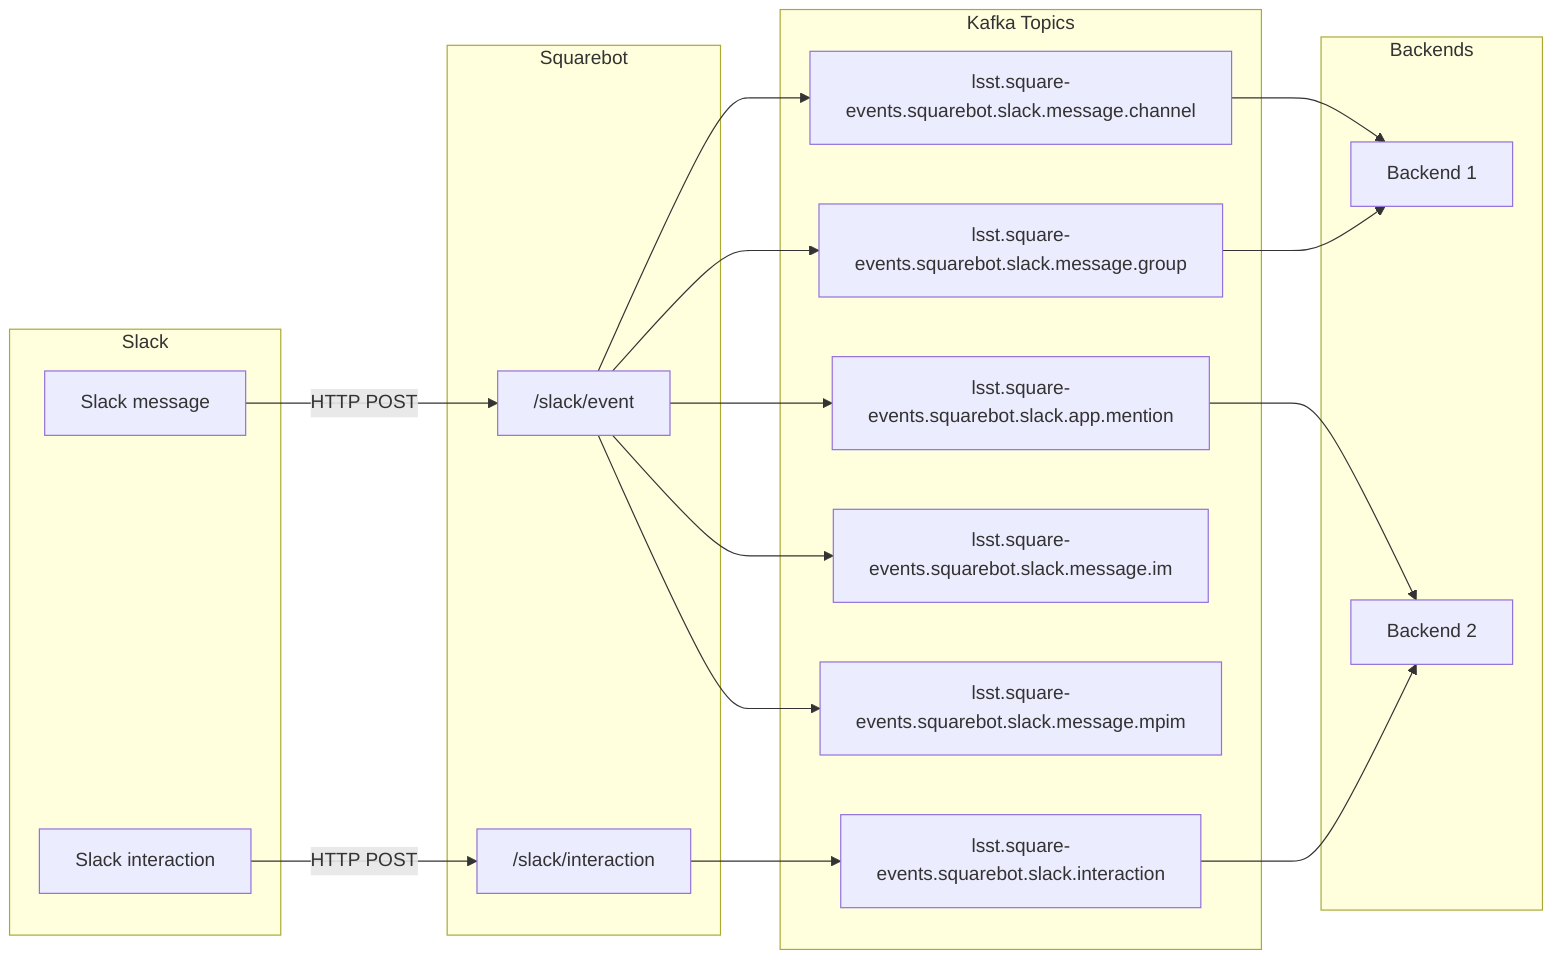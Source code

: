 flowchart LR
    subgraph Slack
    message[Slack message]
    interaction[Slack interaction]
    end
    subgraph sqrbot ["Squarebot"]
    eventapi["/slack/event"]
    interactionapi["/slack/interaction"]
    message -->|HTTP POST| eventapi
    interaction -->|HTTP POST| interactionapi
    end
    subgraph kafka ["Kafka Topics"]
    topicmention["lsst.square-events.squarebot.slack.app.mention"]
    topicchannel["lsst.square-events.squarebot.slack.message.channel"]
    topicgroup["lsst.square-events.squarebot.slack.message.group"]
    topicim["lsst.square-events.squarebot.slack.message.im"]
    topicmpim["lsst.square-events.squarebot.slack.message.mpim"]
    topicinteraction["lsst.square-events.squarebot.slack.interaction"]
    end
    eventapi --> topicmention
    eventapi --> topicchannel
    eventapi --> topicgroup
    eventapi --> topicim
    eventapi --> topicmpim
    interactionapi --> topicinteraction
    subgraph backends ["Backends"]
    backend1["Backend 1"]
    backend2["Backend 2"]
    end
    topicchannel --> backend1
    topicgroup --> backend1
    topicmention --> backend2
    topicinteraction --> backend2